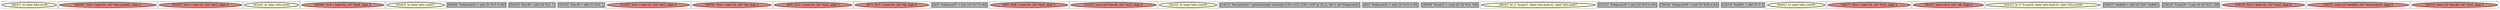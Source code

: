 
digraph G {





subgraph cluster27 {


node791 [penwidth=3.0,fontsize=20,fillcolor=lemonchiffon,label="[46/47]  br label %for.inc48",shape=ellipse,style=filled ]



}

subgraph cluster28 {


node792 [penwidth=3.0,fontsize=20,fillcolor=lightcoral,label="[44/45]  %20 = load i32, i32* %arrayidx43, align 4",shape=ellipse,style=filled ]



}

subgraph cluster26 {


node790 [penwidth=3.0,fontsize=20,fillcolor=lightcoral,label="[50/53]  %22 = load i32, i32* %i22, align 4",shape=ellipse,style=filled ]



}

subgraph cluster29 {


node793 [penwidth=3.0,fontsize=20,fillcolor=lemonchiffon,label="[42/43]  br label %for.inc45",shape=ellipse,style=filled ]



}

subgraph cluster25 {


node789 [penwidth=3.0,fontsize=20,fillcolor=lightcoral,label="[48/49]  %18 = load i32, i32* %j26, align 4",shape=ellipse,style=filled ]



}

subgraph cluster24 {


node788 [penwidth=3.0,fontsize=20,fillcolor=lemonchiffon,label="[62/63]  br label %for.cond27",shape=ellipse,style=filled ]



}

subgraph cluster22 {


node786 [penwidth=3.0,fontsize=20,fillcolor=grey,label="[64/65]  %idxprom33 = zext i32 %15 to i64",shape=rectangle,style=filled ]



}

subgraph cluster20 {


node784 [penwidth=3.0,fontsize=20,fillcolor=grey,label="[54/55]  %inc46 = add i32 %21, 1",shape=rectangle,style=filled ]



}

subgraph cluster18 {


node782 [penwidth=3.0,fontsize=20,fillcolor=grey,label="[51/52]  %inc49 = add i32 %22, 1",shape=rectangle,style=filled ]



}

subgraph cluster16 {


node780 [penwidth=3.0,fontsize=20,fillcolor=lightcoral,label="[32/33]  %15 = load i32, i32* %i22, align 4",shape=ellipse,style=filled ]



}

subgraph cluster17 {


node781 [penwidth=3.0,fontsize=20,fillcolor=lightcoral,label="[58/59]  %16 = load i32, i32* %k, align 4",shape=ellipse,style=filled ]



}

subgraph cluster4 {


node768 [penwidth=3.0,fontsize=20,fillcolor=lightcoral,label="[8/9]  %21 = load i32, i32* %i22, align 4",shape=ellipse,style=filled ]



}

subgraph cluster3 {


node767 [penwidth=3.0,fontsize=20,fillcolor=lightcoral,label="[6/7]  %17 = load i32, i32* %k, align 4",shape=ellipse,style=filled ]



}

subgraph cluster2 {


node766 [penwidth=3.0,fontsize=20,fillcolor=grey,label="[4/5]  %idxprom37 = zext i32 %17 to i64",shape=rectangle,style=filled ]



}

subgraph cluster1 {


node765 [penwidth=3.0,fontsize=20,fillcolor=lightcoral,label="[2/3]  %19 = load i32, i32* %j26, align 4",shape=ellipse,style=filled ]



}

subgraph cluster12 {


node776 [penwidth=3.0,fontsize=20,fillcolor=lightcoral,label="[24/25]  store i32 %inc46, i32* %i22, align 4",shape=ellipse,style=filled ]



}

subgraph cluster32 {


node796 [penwidth=3.0,fontsize=20,fillcolor=lemonchiffon,label="[34/35]  br label %for.cond30",shape=ellipse,style=filled ]



}

subgraph cluster5 {


node769 [penwidth=3.0,fontsize=20,fillcolor=grey,label="[10/11]  %arrayidx43 = getelementptr inbounds [100 x i32], [100 x i32]* @_ZL1a, i64 0, i64 %idxprom42",shape=rectangle,style=filled ]



}

subgraph cluster0 {


node764 [penwidth=3.0,fontsize=20,fillcolor=grey,label="[0/1]  %idxprom42 = zext i32 %19 to i64",shape=rectangle,style=filled ]



}

subgraph cluster31 {


node795 [penwidth=3.0,fontsize=20,fillcolor=grey,label="[38/39]  %cmp31 = icmp ult i32 %14, 100",shape=rectangle,style=filled ]



}

subgraph cluster30 {


node794 [penwidth=3.0,fontsize=20,fillcolor=lemonchiffon,label="[40/41]  br i1 %cmp31, label %for.body32, label %for.end47",shape=ellipse,style=filled ]



}

subgraph cluster6 {


node770 [penwidth=3.0,fontsize=20,fillcolor=grey,label="[12/13]  %idxprom35 = zext i32 %16 to i64",shape=rectangle,style=filled ]



}

subgraph cluster14 {


node778 [penwidth=3.0,fontsize=20,fillcolor=grey,label="[28/29]  %idxprom39 = zext i32 %18 to i64",shape=rectangle,style=filled ]



}

subgraph cluster7 {


node771 [penwidth=3.0,fontsize=20,fillcolor=grey,label="[14/15]  %add41 = add i32 0, 0",shape=rectangle,style=filled ]



}

subgraph cluster23 {


node787 [penwidth=3.0,fontsize=20,fillcolor=lemonchiffon,label="[60/61]  br label %for.cond30",shape=ellipse,style=filled ]



}

subgraph cluster8 {


node772 [penwidth=3.0,fontsize=20,fillcolor=lightcoral,label="[16/17]  %14 = load i32, i32* %i22, align 4",shape=ellipse,style=filled ]



}

subgraph cluster21 {


node785 [penwidth=3.0,fontsize=20,fillcolor=lightcoral,label="[36/37]  store i32 0, i32* %k, align 4",shape=ellipse,style=filled ]



}

subgraph cluster9 {


node773 [penwidth=3.0,fontsize=20,fillcolor=lemonchiffon,label="[20/21]  br i1 %cmp28, label %for.body29, label %for.end50",shape=ellipse,style=filled ]



}

subgraph cluster19 {


node783 [penwidth=3.0,fontsize=20,fillcolor=grey,label="[56/57]  %add44 = add i32 %20, %add41",shape=rectangle,style=filled ]



}

subgraph cluster10 {


node774 [penwidth=3.0,fontsize=20,fillcolor=grey,label="[19/22]  %cmp28 = icmp ult i32 %13, 100",shape=rectangle,style=filled ]



}

subgraph cluster11 {


node775 [penwidth=3.0,fontsize=20,fillcolor=lightcoral,label="[18/23]  %13 = load i32, i32* %i22, align 4",shape=ellipse,style=filled ]



}

subgraph cluster13 {


node777 [penwidth=3.0,fontsize=20,fillcolor=lightcoral,label="[26/27]  store i32 %add44, i32* %arrayidx43, align 4",shape=ellipse,style=filled ]



}

subgraph cluster15 {


node779 [penwidth=3.0,fontsize=20,fillcolor=lightcoral,label="[30/31]  store i32 %inc49, i32* %i22, align 4",shape=ellipse,style=filled ]



}

}

